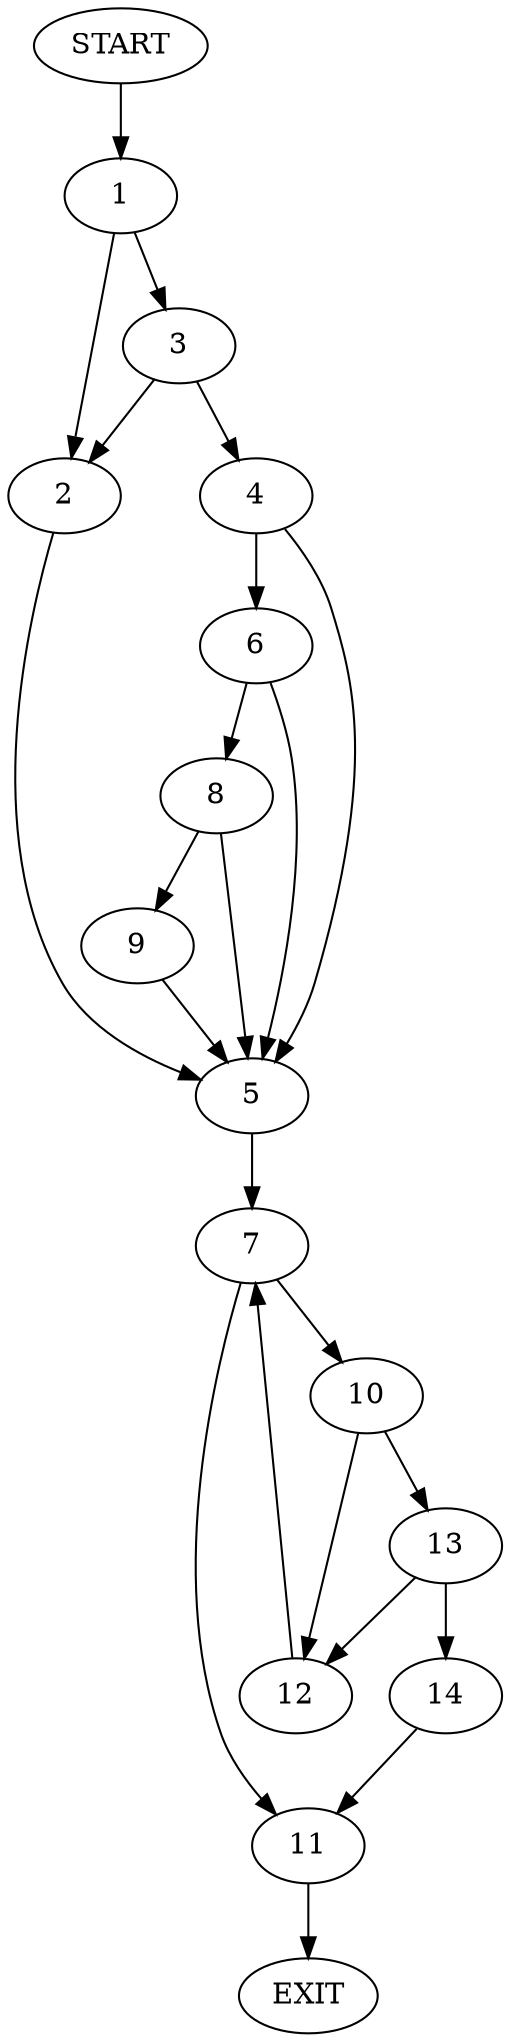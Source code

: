 digraph {
0 [label="START"]
15 [label="EXIT"]
0 -> 1
1 -> 2
1 -> 3
3 -> 4
3 -> 2
2 -> 5
4 -> 5
4 -> 6
5 -> 7
6 -> 5
6 -> 8
8 -> 5
8 -> 9
9 -> 5
7 -> 10
7 -> 11
11 -> 15
10 -> 12
10 -> 13
13 -> 12
13 -> 14
12 -> 7
14 -> 11
}
